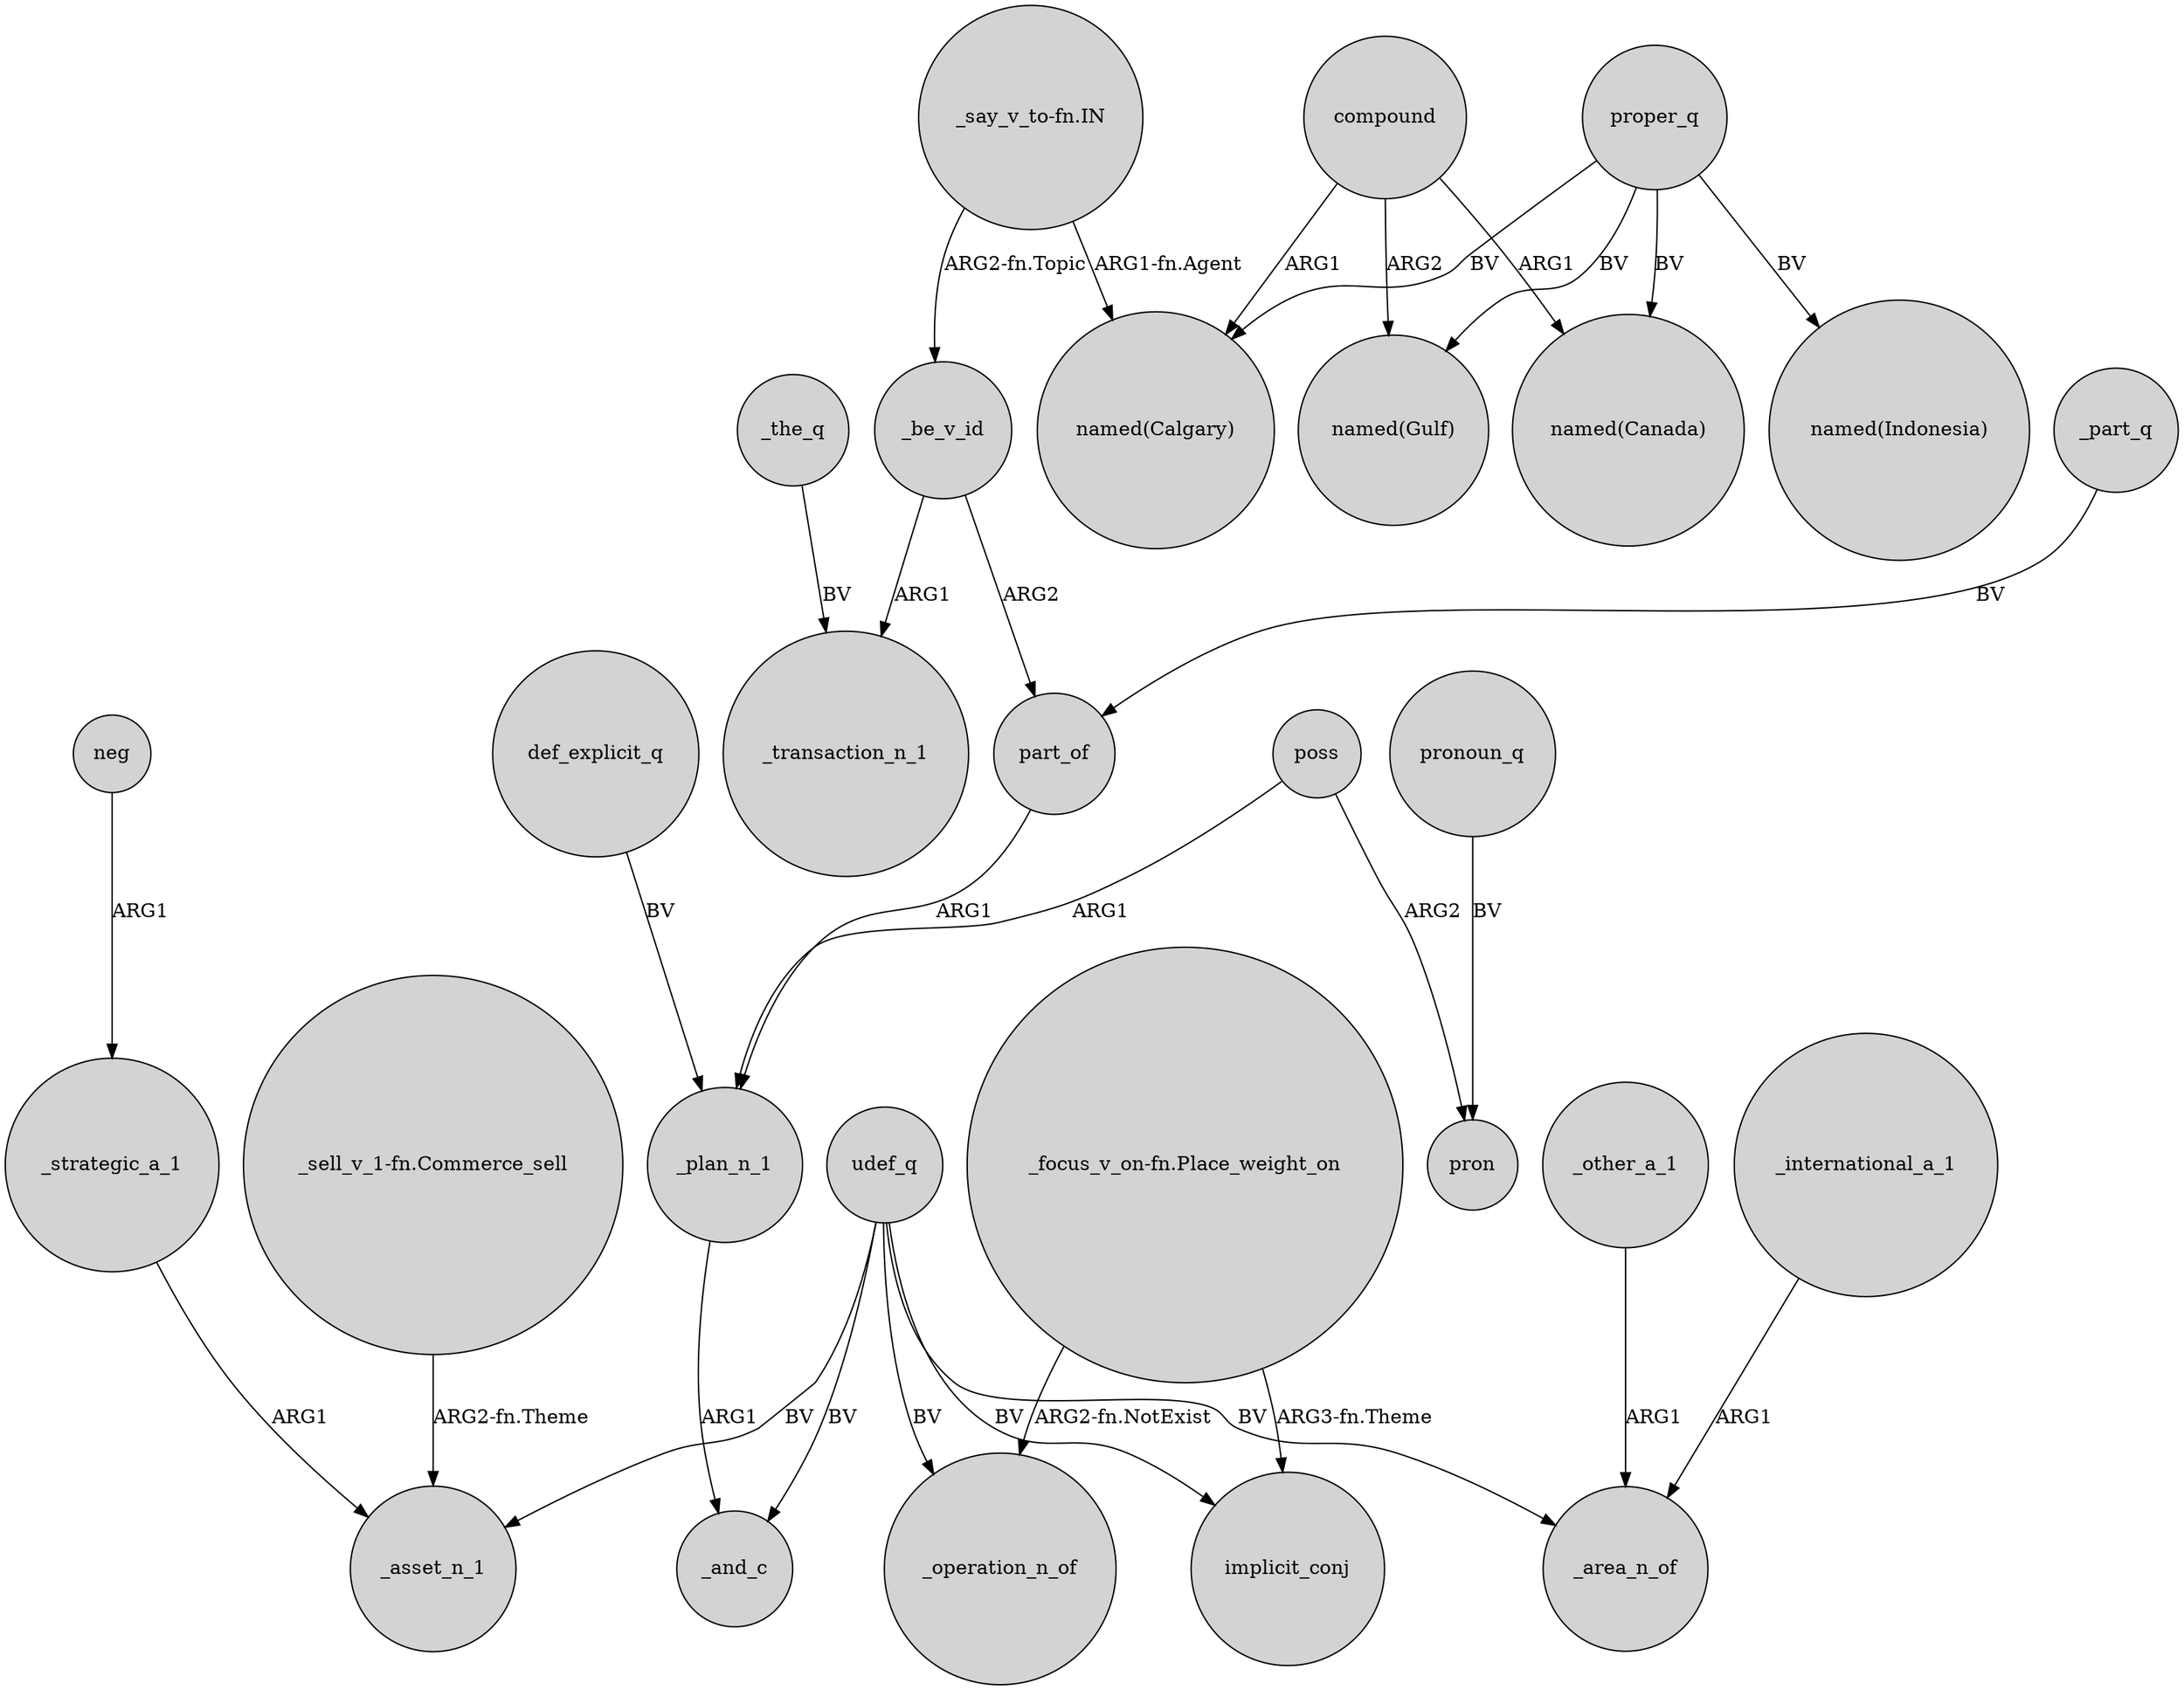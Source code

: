 digraph {
	node [shape=circle style=filled]
	poss -> _plan_n_1 [label=ARG1]
	compound -> "named(Calgary)" [label=ARG1]
	part_of -> _plan_n_1 [label=ARG1]
	proper_q -> "named(Indonesia)" [label=BV]
	poss -> pron [label=ARG2]
	proper_q -> "named(Canada)" [label=BV]
	compound -> "named(Gulf)" [label=ARG2]
	def_explicit_q -> _plan_n_1 [label=BV]
	proper_q -> "named(Calgary)" [label=BV]
	"_say_v_to-fn.IN" -> "named(Calgary)" [label="ARG1-fn.Agent"]
	udef_q -> implicit_conj [label=BV]
	_be_v_id -> _transaction_n_1 [label=ARG1]
	udef_q -> _asset_n_1 [label=BV]
	_part_q -> part_of [label=BV]
	"_say_v_to-fn.IN" -> _be_v_id [label="ARG2-fn.Topic"]
	"_sell_v_1-fn.Commerce_sell" -> _asset_n_1 [label="ARG2-fn.Theme"]
	pronoun_q -> pron [label=BV]
	_other_a_1 -> _area_n_of [label=ARG1]
	"_focus_v_on-fn.Place_weight_on" -> implicit_conj [label="ARG3-fn.Theme"]
	compound -> "named(Canada)" [label=ARG1]
	_international_a_1 -> _area_n_of [label=ARG1]
	_plan_n_1 -> _and_c [label=ARG1]
	neg -> _strategic_a_1 [label=ARG1]
	_strategic_a_1 -> _asset_n_1 [label=ARG1]
	proper_q -> "named(Gulf)" [label=BV]
	_the_q -> _transaction_n_1 [label=BV]
	_be_v_id -> part_of [label=ARG2]
	"_focus_v_on-fn.Place_weight_on" -> _operation_n_of [label="ARG2-fn.NotExist"]
	udef_q -> _and_c [label=BV]
	udef_q -> _area_n_of [label=BV]
	udef_q -> _operation_n_of [label=BV]
}
